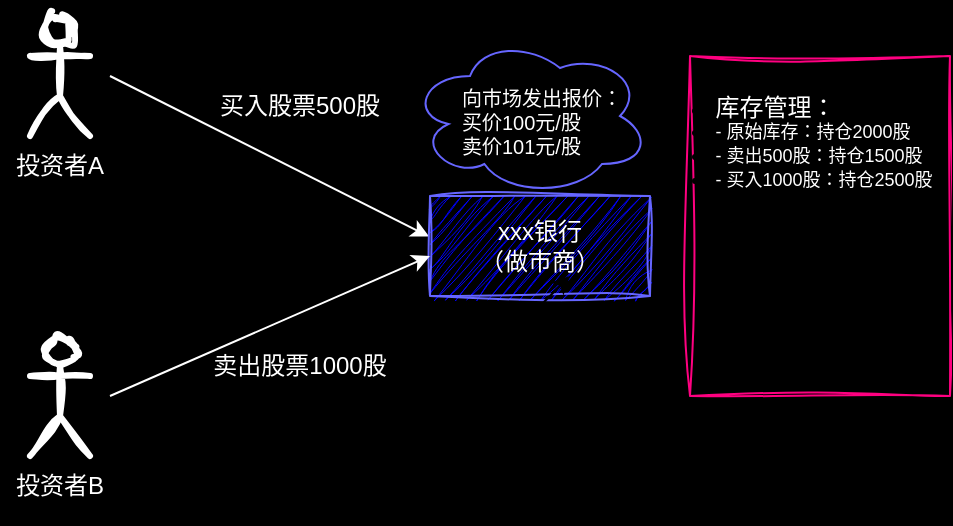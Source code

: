 <mxfile version="24.6.4" type="github">
  <diagram name="第 1 页" id="oIfI_ZmsdfTNbqOQXAux">
    <mxGraphModel dx="1155" dy="626" grid="1" gridSize="10" guides="1" tooltips="1" connect="1" arrows="1" fold="1" page="1" pageScale="1" pageWidth="827" pageHeight="1169" background="#000000" math="0" shadow="0">
      <root>
        <mxCell id="0" />
        <mxCell id="1" parent="0" />
        <mxCell id="7krj79XGFWv-NyDJ_VLt-5" style="edgeStyle=orthogonalEdgeStyle;rounded=0;orthogonalLoop=1;jettySize=auto;html=1;exitX=0.25;exitY=0.1;exitDx=0;exitDy=0;exitPerimeter=0;sketch=1;curveFitting=1;jiggle=2;" parent="1" source="7krj79XGFWv-NyDJ_VLt-3" edge="1">
          <mxGeometry relative="1" as="geometry">
            <mxPoint x="200" y="230" as="targetPoint" />
          </mxGeometry>
        </mxCell>
        <mxCell id="HJhNjEGVbIpV9bui5ugu-5" style="rounded=0;orthogonalLoop=1;jettySize=auto;html=1;entryX=-0.004;entryY=0.406;entryDx=0;entryDy=0;strokeColor=#FFFFFF;entryPerimeter=0;" edge="1" parent="1" target="HJhNjEGVbIpV9bui5ugu-2">
          <mxGeometry relative="1" as="geometry">
            <mxPoint x="210" y="260" as="sourcePoint" />
          </mxGeometry>
        </mxCell>
        <mxCell id="7krj79XGFWv-NyDJ_VLt-3" value="Actor" style="shape=umlActor;verticalLabelPosition=bottom;verticalAlign=top;html=1;outlineConnect=0;strokeColor=#FFFFFF;strokeWidth=3;fillColor=#000000;sketch=1;curveFitting=1;jiggle=2;" parent="1" vertex="1">
          <mxGeometry x="170" y="230" width="30" height="60" as="geometry" />
        </mxCell>
        <mxCell id="7krj79XGFWv-NyDJ_VLt-6" value="Actor" style="shape=umlActor;verticalLabelPosition=bottom;verticalAlign=top;html=1;outlineConnect=0;strokeColor=#FFFFFF;strokeWidth=3;fillColor=#000000;sketch=1;curveFitting=1;jiggle=2;" parent="1" vertex="1">
          <mxGeometry x="170" y="390" width="30" height="60" as="geometry" />
        </mxCell>
        <mxCell id="7krj79XGFWv-NyDJ_VLt-7" value="&lt;p&gt;&lt;font style=&quot;font-weight: normal;&quot; color=&quot;#ffffff&quot;&gt;投资者A&lt;/font&gt;&lt;/p&gt;" style="text;html=1;align=center;verticalAlign=middle;whiteSpace=wrap;rounded=0;fontColor=default;textShadow=1;sketch=1;curveFitting=1;jiggle=2;" parent="1" vertex="1">
          <mxGeometry x="155" y="290" width="60" height="30" as="geometry" />
        </mxCell>
        <mxCell id="HJhNjEGVbIpV9bui5ugu-1" value="&lt;p&gt;&lt;font style=&quot;font-weight: normal;&quot; color=&quot;#ffffff&quot;&gt;投资者B&lt;/font&gt;&lt;/p&gt;" style="text;html=1;align=center;verticalAlign=middle;whiteSpace=wrap;rounded=0;fontColor=default;textShadow=1;sketch=1;curveFitting=1;jiggle=2;" vertex="1" parent="1">
          <mxGeometry x="155" y="450" width="60" height="30" as="geometry" />
        </mxCell>
        <mxCell id="HJhNjEGVbIpV9bui5ugu-2" value="&lt;font color=&quot;#ffffff&quot;&gt;xxx银行&lt;/font&gt;&lt;div&gt;&lt;font color=&quot;#ffffff&quot;&gt;（做市商）&lt;/font&gt;&lt;/div&gt;" style="rounded=0;whiteSpace=wrap;html=1;sketch=1;curveFitting=1;jiggle=2;glass=0;shadow=0;fillColor=#0000FF;strokeColor=#6666FF;" vertex="1" parent="1">
          <mxGeometry x="370" y="320" width="110" height="50" as="geometry" />
        </mxCell>
        <mxCell id="HJhNjEGVbIpV9bui5ugu-4" value="" style="endArrow=classic;html=1;rounded=0;" edge="1" parent="1">
          <mxGeometry width="50" height="50" relative="1" as="geometry">
            <mxPoint x="390" y="410" as="sourcePoint" />
            <mxPoint x="440" y="360" as="targetPoint" />
          </mxGeometry>
        </mxCell>
        <mxCell id="HJhNjEGVbIpV9bui5ugu-6" value="买入股票500股" style="text;html=1;align=center;verticalAlign=middle;whiteSpace=wrap;rounded=0;fontColor=#FFFFFF;" vertex="1" parent="1">
          <mxGeometry x="260" y="260" width="90" height="30" as="geometry" />
        </mxCell>
        <mxCell id="HJhNjEGVbIpV9bui5ugu-7" style="rounded=0;orthogonalLoop=1;jettySize=auto;html=1;strokeColor=#FFFFFF;entryX=0;entryY=0.6;entryDx=0;entryDy=0;entryPerimeter=0;" edge="1" parent="1" target="HJhNjEGVbIpV9bui5ugu-2">
          <mxGeometry relative="1" as="geometry">
            <mxPoint x="210" y="420" as="sourcePoint" />
            <mxPoint x="240" y="350" as="targetPoint" />
          </mxGeometry>
        </mxCell>
        <mxCell id="HJhNjEGVbIpV9bui5ugu-8" value="卖出股票1000股" style="text;html=1;align=center;verticalAlign=middle;whiteSpace=wrap;rounded=0;fontColor=#FFFFFF;" vertex="1" parent="1">
          <mxGeometry x="260" y="390" width="90" height="30" as="geometry" />
        </mxCell>
        <mxCell id="HJhNjEGVbIpV9bui5ugu-9" value="" style="ellipse;shape=cloud;whiteSpace=wrap;html=1;fillColor=#000000;strokeColor=#6666FF;" vertex="1" parent="1">
          <mxGeometry x="360" y="240" width="120" height="80" as="geometry" />
        </mxCell>
        <mxCell id="HJhNjEGVbIpV9bui5ugu-11" value="向市场发出报价：&lt;div style=&quot;font-size: 10px;&quot;&gt;买价100元/股&lt;/div&gt;&lt;div style=&quot;font-size: 10px;&quot;&gt;卖价101元/股&lt;/div&gt;" style="text;html=1;align=left;verticalAlign=middle;whiteSpace=wrap;rounded=0;fontColor=#FFFFFF;fontSize=10;" vertex="1" parent="1">
          <mxGeometry x="384" y="268" width="88" height="30" as="geometry" />
        </mxCell>
        <mxCell id="HJhNjEGVbIpV9bui5ugu-12" value="" style="rounded=0;whiteSpace=wrap;html=1;strokeColor=#FF0080;fillColor=#000000;sketch=1;curveFitting=1;jiggle=2;align=left;" vertex="1" parent="1">
          <mxGeometry x="500" y="250" width="130" height="170" as="geometry" />
        </mxCell>
        <mxCell id="HJhNjEGVbIpV9bui5ugu-13" value="&lt;ul style=&quot;text-align: left; line-height: 130%; font-size: 9px;&quot;&gt;&lt;li style=&quot;&quot;&gt;&lt;font style=&quot;font-size: 12px;&quot; color=&quot;#ffffff&quot;&gt;库存管理：&lt;/font&gt;&lt;/li&gt;&lt;li style=&quot;&quot;&gt;&lt;span style=&quot;background-color: initial; color: rgb(255, 255, 255);&quot;&gt;&lt;font style=&quot;font-size: 9px;&quot;&gt;- 原始库存：持仓2000股&lt;/font&gt;&lt;/span&gt;&lt;/li&gt;&lt;li style=&quot;&quot;&gt;&lt;span style=&quot;background-color: initial; color: rgb(255, 255, 255);&quot;&gt;- 卖出500股：持仓1500股&lt;/span&gt;&lt;/li&gt;&lt;li style=&quot;&quot;&gt;&lt;span style=&quot;background-color: initial; color: rgb(255, 255, 255);&quot;&gt;- 买入1000股：持仓2500股&lt;/span&gt;&lt;/li&gt;&lt;/ul&gt;" style="text;html=1;align=center;verticalAlign=middle;whiteSpace=wrap;rounded=0;spacingTop=0;" vertex="1" parent="1">
          <mxGeometry x="468" y="260" width="158" height="68" as="geometry" />
        </mxCell>
      </root>
    </mxGraphModel>
  </diagram>
</mxfile>
